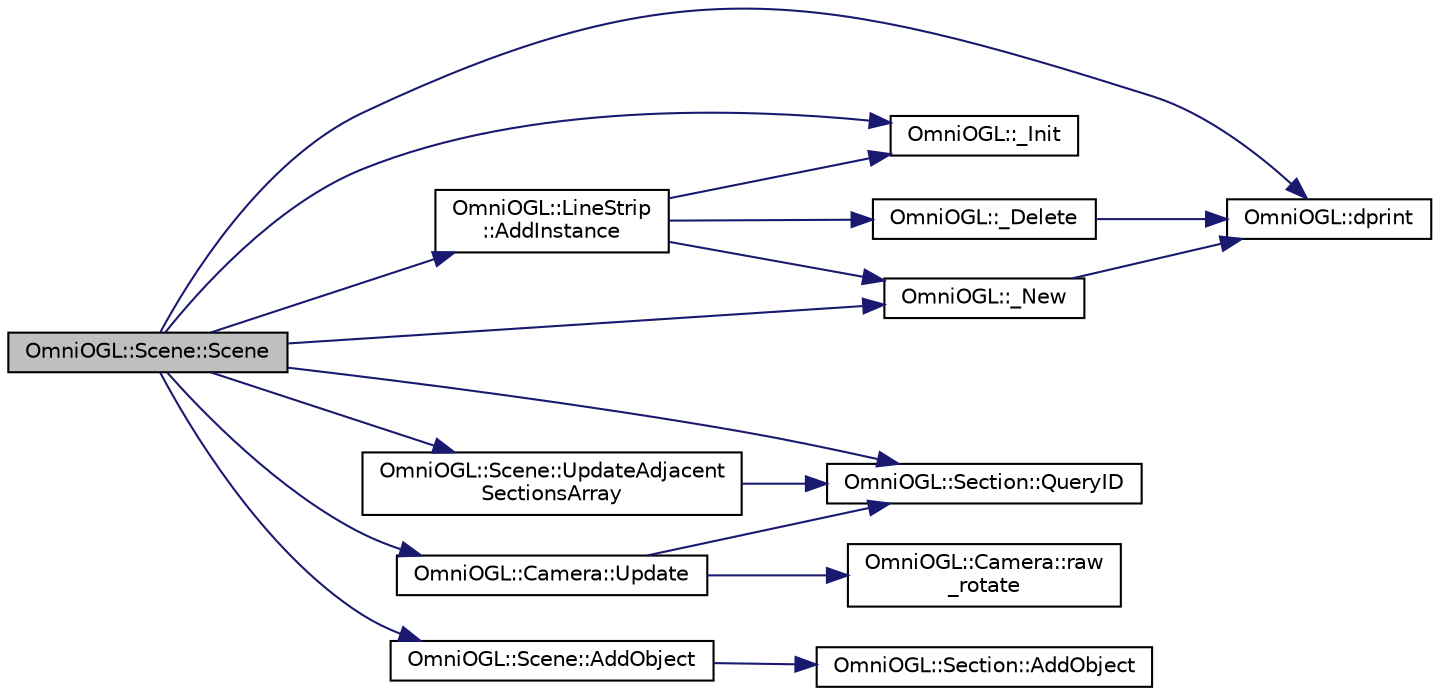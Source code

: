 digraph "OmniOGL::Scene::Scene"
{
  edge [fontname="Helvetica",fontsize="10",labelfontname="Helvetica",labelfontsize="10"];
  node [fontname="Helvetica",fontsize="10",shape=record];
  rankdir="LR";
  Node1 [label="OmniOGL::Scene::Scene",height=0.2,width=0.4,color="black", fillcolor="grey75", style="filled" fontcolor="black"];
  Node1 -> Node2 [color="midnightblue",fontsize="10",style="solid",fontname="Helvetica"];
  Node2 [label="OmniOGL::_Init",height=0.2,width=0.4,color="black", fillcolor="white", style="filled",URL="$namespace_omni_o_g_l.html#abe5ff24d55002e6ebffb4415d994260a",tooltip="Sets the pointer to the value -1."];
  Node1 -> Node3 [color="midnightblue",fontsize="10",style="solid",fontname="Helvetica"];
  Node3 [label="OmniOGL::_New",height=0.2,width=0.4,color="black", fillcolor="white", style="filled",URL="$namespace_omni_o_g_l.html#a5ab62a62556832433cb089126a643552",tooltip="A wrapper around the new[] keyword. Allocates the desired number of elements to the given pointer..."];
  Node3 -> Node4 [color="midnightblue",fontsize="10",style="solid",fontname="Helvetica"];
  Node4 [label="OmniOGL::dprint",height=0.2,width=0.4,color="black", fillcolor="white", style="filled",URL="$namespace_omni_o_g_l.html#a8f559408c62db097a1a918d7f58f4183",tooltip="A &quot;clone&quot; of the well-known &#39;printf()&#39; function, with the debug routed to the &#39;OutputDebugString()&#39;..."];
  Node1 -> Node5 [color="midnightblue",fontsize="10",style="solid",fontname="Helvetica"];
  Node5 [label="OmniOGL::Section::QueryID",height=0.2,width=0.4,color="black", fillcolor="white", style="filled",URL="$class_omni_o_g_l_1_1_section.html#a048b806e5f535ddbf0dbca0b5111e65a"];
  Node1 -> Node6 [color="midnightblue",fontsize="10",style="solid",fontname="Helvetica"];
  Node6 [label="OmniOGL::Scene::UpdateAdjacent\lSectionsArray",height=0.2,width=0.4,color="black", fillcolor="white", style="filled",URL="$class_omni_o_g_l_1_1_scene.html#a7ad1d09b92c04fb221415d8c861e1f48"];
  Node6 -> Node5 [color="midnightblue",fontsize="10",style="solid",fontname="Helvetica"];
  Node1 -> Node4 [color="midnightblue",fontsize="10",style="solid",fontname="Helvetica"];
  Node1 -> Node7 [color="midnightblue",fontsize="10",style="solid",fontname="Helvetica"];
  Node7 [label="OmniOGL::Camera::Update",height=0.2,width=0.4,color="black", fillcolor="white", style="filled",URL="$class_omni_o_g_l_1_1_camera.html#a5297961cc329d907fba5cdde9caeaefa"];
  Node7 -> Node8 [color="midnightblue",fontsize="10",style="solid",fontname="Helvetica"];
  Node8 [label="OmniOGL::Camera::raw\l_rotate",height=0.2,width=0.4,color="black", fillcolor="white", style="filled",URL="$class_omni_o_g_l_1_1_camera.html#a9586c8003f1760de8dbfa8e3dd36e125"];
  Node7 -> Node5 [color="midnightblue",fontsize="10",style="solid",fontname="Helvetica"];
  Node1 -> Node9 [color="midnightblue",fontsize="10",style="solid",fontname="Helvetica"];
  Node9 [label="OmniOGL::LineStrip\l::AddInstance",height=0.2,width=0.4,color="black", fillcolor="white", style="filled",URL="$class_omni_o_g_l_1_1_line_strip.html#a653b46cd16ec770796ce2c1efdcb1e8b"];
  Node9 -> Node2 [color="midnightblue",fontsize="10",style="solid",fontname="Helvetica"];
  Node9 -> Node3 [color="midnightblue",fontsize="10",style="solid",fontname="Helvetica"];
  Node9 -> Node10 [color="midnightblue",fontsize="10",style="solid",fontname="Helvetica"];
  Node10 [label="OmniOGL::_Delete",height=0.2,width=0.4,color="black", fillcolor="white", style="filled",URL="$namespace_omni_o_g_l.html#af63946c78a545b22592c173479c9e0e7",tooltip="A wrapper for the delete [] keyword. Always uses delete [], and not delete. para&gt;If #define RECORD_ME..."];
  Node10 -> Node4 [color="midnightblue",fontsize="10",style="solid",fontname="Helvetica"];
  Node1 -> Node11 [color="midnightblue",fontsize="10",style="solid",fontname="Helvetica"];
  Node11 [label="OmniOGL::Scene::AddObject",height=0.2,width=0.4,color="black", fillcolor="white", style="filled",URL="$class_omni_o_g_l_1_1_scene.html#a7f4c04f39094430a4e9181a6829d5e6e"];
  Node11 -> Node12 [color="midnightblue",fontsize="10",style="solid",fontname="Helvetica"];
  Node12 [label="OmniOGL::Section::AddObject",height=0.2,width=0.4,color="black", fillcolor="white", style="filled",URL="$class_omni_o_g_l_1_1_section.html#a1ed2d821785c0a7490193a6d8a729bca"];
}
